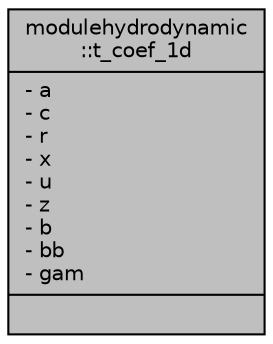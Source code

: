 digraph "modulehydrodynamic::t_coef_1d"
{
 // LATEX_PDF_SIZE
  edge [fontname="Helvetica",fontsize="10",labelfontname="Helvetica",labelfontsize="10"];
  node [fontname="Helvetica",fontsize="10",shape=record];
  Node1 [label="{modulehydrodynamic\l::t_coef_1d\n|- a\l- c\l- r\l- x\l- u\l- z\l- b\l- bb\l- gam\l|}",height=0.2,width=0.4,color="black", fillcolor="grey75", style="filled", fontcolor="black",tooltip=" "];
}
